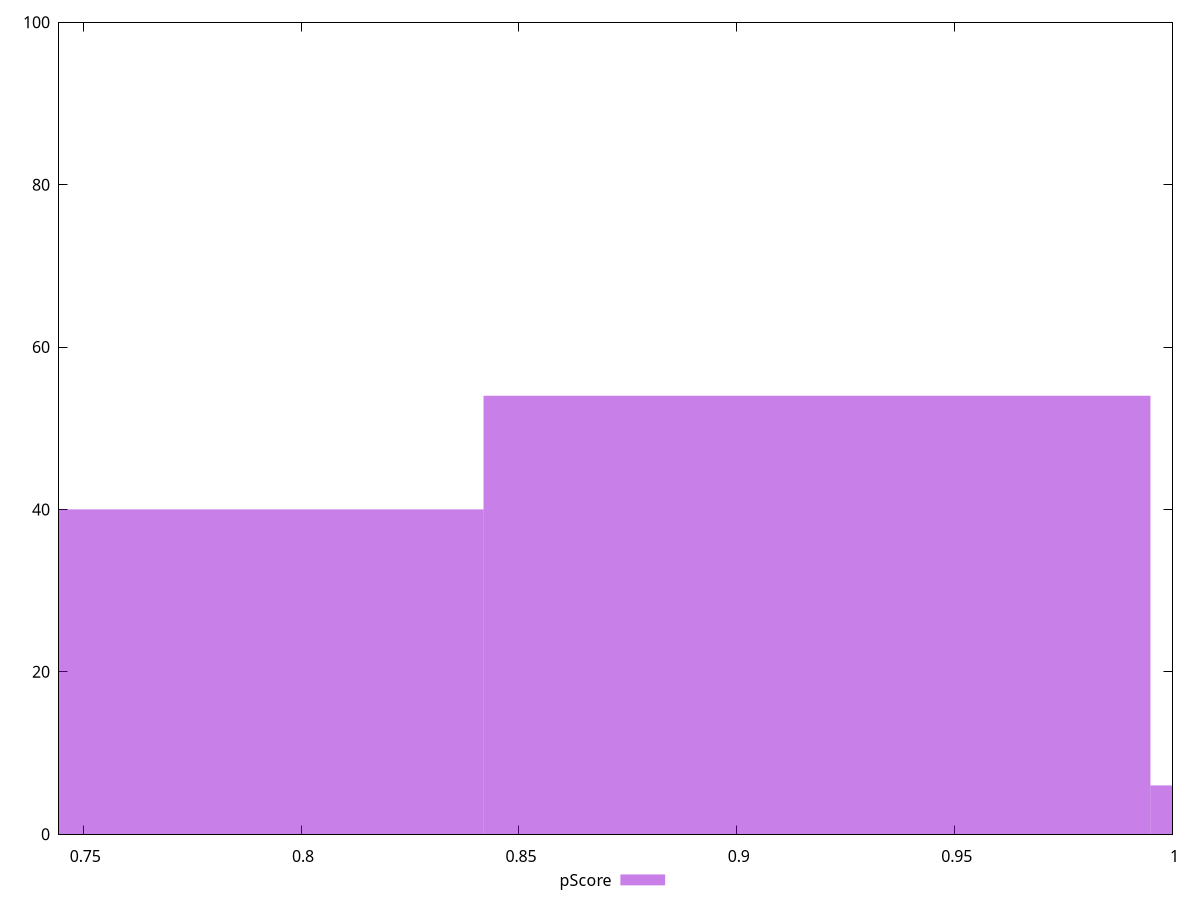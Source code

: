 reset

$pScore <<EOF
1.07147645270805 6
0.7653403233628929 40
0.9184083880354714 54
EOF

set key outside below
set boxwidth 0.15306806467257858
set xrange [0.7444444444444445:1]
set yrange [0:100]
set trange [0:100]
set style fill transparent solid 0.5 noborder
set terminal svg size 640, 490 enhanced background rgb 'white'
set output "report_00009_2021-02-08T22-37-41.559Z/uses-optimized-images/samples/pages/pScore/histogram.svg"

plot $pScore title "pScore" with boxes

reset
